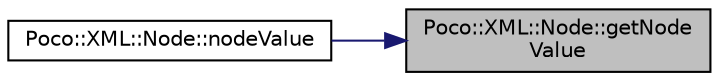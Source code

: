 digraph "Poco::XML::Node::getNodeValue"
{
 // LATEX_PDF_SIZE
  edge [fontname="Helvetica",fontsize="10",labelfontname="Helvetica",labelfontsize="10"];
  node [fontname="Helvetica",fontsize="10",shape=record];
  rankdir="RL";
  Node1 [label="Poco::XML::Node::getNode\lValue",height=0.2,width=0.4,color="black", fillcolor="grey75", style="filled", fontcolor="black",tooltip="Returns the value of this node, depending on its type."];
  Node1 -> Node2 [dir="back",color="midnightblue",fontsize="10",style="solid"];
  Node2 [label="Poco::XML::Node::nodeValue",height=0.2,width=0.4,color="black", fillcolor="white", style="filled",URL="$classPoco_1_1XML_1_1Node.html#a474b8b53000fae0e2db78da47762c161",tooltip="Returns the name of this node, depending on its type."];
}
